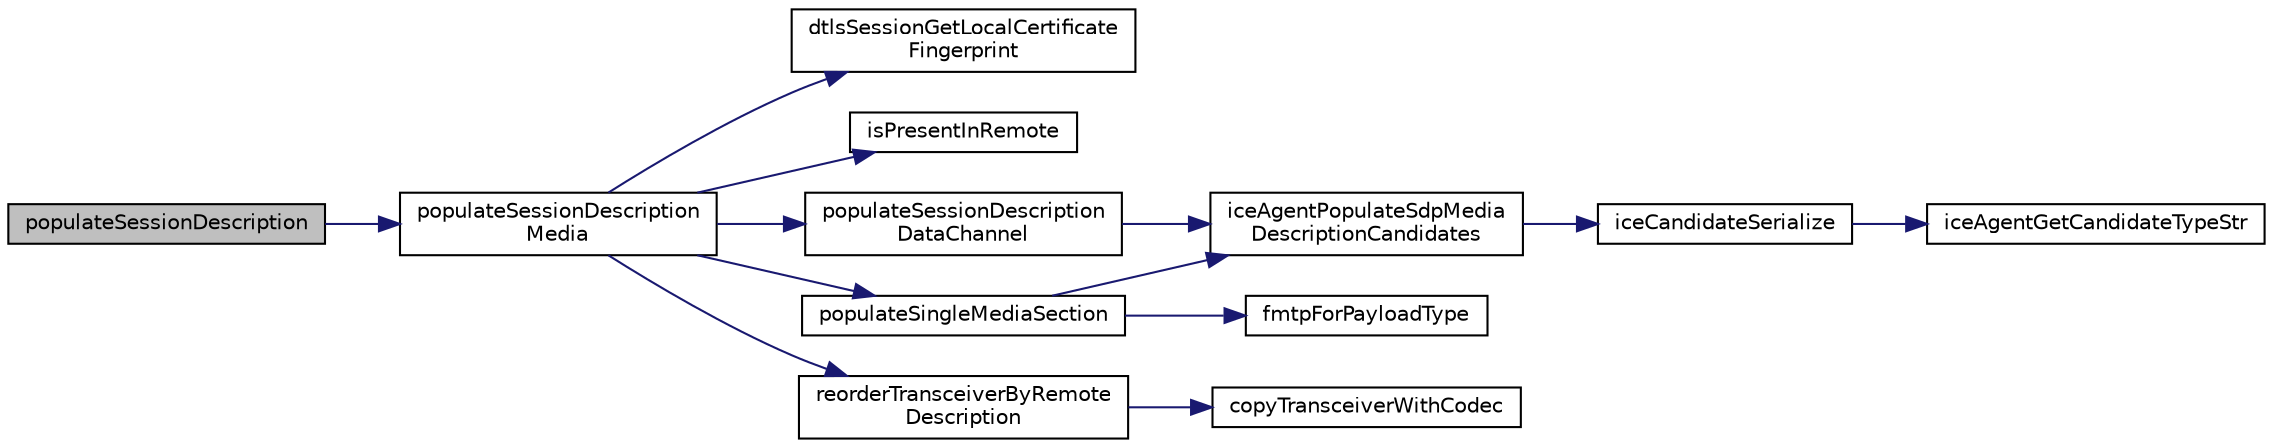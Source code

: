 digraph "populateSessionDescription"
{
 // LATEX_PDF_SIZE
  edge [fontname="Helvetica",fontsize="10",labelfontname="Helvetica",labelfontsize="10"];
  node [fontname="Helvetica",fontsize="10",shape=record];
  rankdir="LR";
  Node1 [label="populateSessionDescription",height=0.2,width=0.4,color="black", fillcolor="grey75", style="filled", fontcolor="black",tooltip=" "];
  Node1 -> Node2 [color="midnightblue",fontsize="10",style="solid",fontname="Helvetica"];
  Node2 [label="populateSessionDescription\lMedia",height=0.2,width=0.4,color="black", fillcolor="white", style="filled",URL="$SessionDescription_8c.html#a1f9d1d11409965815589bc2fdccb5168",tooltip=" "];
  Node2 -> Node3 [color="midnightblue",fontsize="10",style="solid",fontname="Helvetica"];
  Node3 [label="dtlsSessionGetLocalCertificate\lFingerprint",height=0.2,width=0.4,color="black", fillcolor="white", style="filled",URL="$Dtls_8h.html#a6496e3bbe9fbc063a59c1d19a1732e92",tooltip=" "];
  Node2 -> Node4 [color="midnightblue",fontsize="10",style="solid",fontname="Helvetica"];
  Node4 [label="isPresentInRemote",height=0.2,width=0.4,color="black", fillcolor="white", style="filled",URL="$SessionDescription_8c.html#a898075fcd147ac2e41ea84a3bdba0df6",tooltip=" "];
  Node2 -> Node5 [color="midnightblue",fontsize="10",style="solid",fontname="Helvetica"];
  Node5 [label="populateSessionDescription\lDataChannel",height=0.2,width=0.4,color="black", fillcolor="white", style="filled",URL="$SessionDescription_8c.html#a6d4a7bcbc9ce3f26093010f4b249d2f0",tooltip=" "];
  Node5 -> Node6 [color="midnightblue",fontsize="10",style="solid",fontname="Helvetica"];
  Node6 [label="iceAgentPopulateSdpMedia\lDescriptionCandidates",height=0.2,width=0.4,color="black", fillcolor="white", style="filled",URL="$IceAgent_8c.html#a6288421972b3666ba5a64fd91441dadb",tooltip=" "];
  Node6 -> Node7 [color="midnightblue",fontsize="10",style="solid",fontname="Helvetica"];
  Node7 [label="iceCandidateSerialize",height=0.2,width=0.4,color="black", fillcolor="white", style="filled",URL="$IceAgent_8c.html#a8c504c09cfea8efaf7869b8de9ec558c",tooltip=" "];
  Node7 -> Node8 [color="midnightblue",fontsize="10",style="solid",fontname="Helvetica"];
  Node8 [label="iceAgentGetCandidateTypeStr",height=0.2,width=0.4,color="black", fillcolor="white", style="filled",URL="$IceAgent_8c.html#a58c93902e850d579024bde109e85ab8b",tooltip=" "];
  Node2 -> Node9 [color="midnightblue",fontsize="10",style="solid",fontname="Helvetica"];
  Node9 [label="populateSingleMediaSection",height=0.2,width=0.4,color="black", fillcolor="white", style="filled",URL="$SessionDescription_8c.html#a9c998f5f03d61975f44eee8599cf6ab6",tooltip=" "];
  Node9 -> Node10 [color="midnightblue",fontsize="10",style="solid",fontname="Helvetica"];
  Node10 [label="fmtpForPayloadType",height=0.2,width=0.4,color="black", fillcolor="white", style="filled",URL="$SessionDescription_8c.html#ae0d3753b41afc5f9a6f4c2aa4af3b4d8",tooltip=" "];
  Node9 -> Node6 [color="midnightblue",fontsize="10",style="solid",fontname="Helvetica"];
  Node2 -> Node11 [color="midnightblue",fontsize="10",style="solid",fontname="Helvetica"];
  Node11 [label="reorderTransceiverByRemote\lDescription",height=0.2,width=0.4,color="black", fillcolor="white", style="filled",URL="$SessionDescription_8c.html#a937200a064981dd749ddba9fe6866313",tooltip=" "];
  Node11 -> Node12 [color="midnightblue",fontsize="10",style="solid",fontname="Helvetica"];
  Node12 [label="copyTransceiverWithCodec",height=0.2,width=0.4,color="black", fillcolor="white", style="filled",URL="$SessionDescription_8c.html#a397493f9492717b3d2f747bf0a80b630",tooltip=" "];
}
